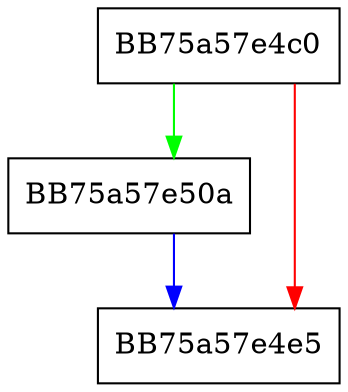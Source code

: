 digraph RecordPush {
  node [shape="box"];
  graph [splines=ortho];
  BB75a57e4c0 -> BB75a57e50a [color="green"];
  BB75a57e4c0 -> BB75a57e4e5 [color="red"];
  BB75a57e50a -> BB75a57e4e5 [color="blue"];
}
